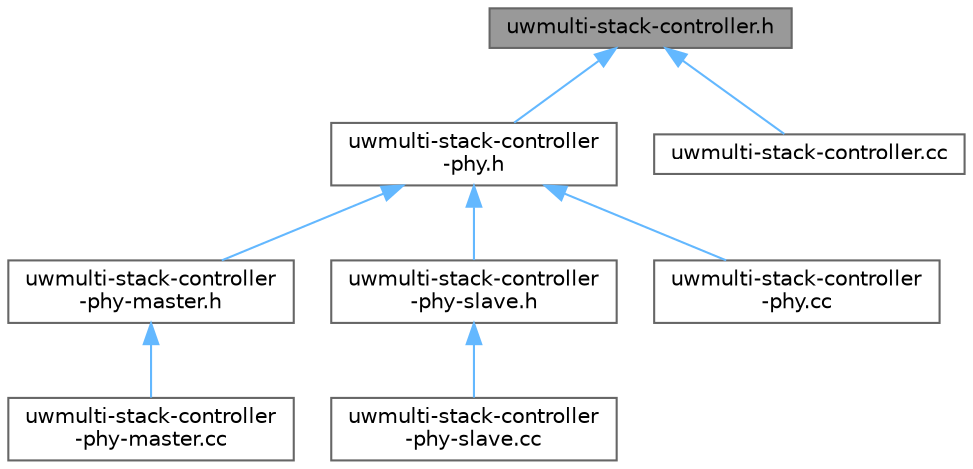 digraph "uwmulti-stack-controller.h"
{
 // LATEX_PDF_SIZE
  bgcolor="transparent";
  edge [fontname=Helvetica,fontsize=10,labelfontname=Helvetica,labelfontsize=10];
  node [fontname=Helvetica,fontsize=10,shape=box,height=0.2,width=0.4];
  Node1 [id="Node000001",label="uwmulti-stack-controller.h",height=0.2,width=0.4,color="gray40", fillcolor="grey60", style="filled", fontcolor="black",tooltip="Definition of UwMultiStackController class."];
  Node1 -> Node2 [id="edge1_Node000001_Node000002",dir="back",color="steelblue1",style="solid",tooltip=" "];
  Node2 [id="Node000002",label="uwmulti-stack-controller\l-phy.h",height=0.2,width=0.4,color="grey40", fillcolor="white", style="filled",URL="$uwmulti-stack-controller-phy_8h.html",tooltip="Definition of UwMultiStackControllerPhy class."];
  Node2 -> Node3 [id="edge2_Node000002_Node000003",dir="back",color="steelblue1",style="solid",tooltip=" "];
  Node3 [id="Node000003",label="uwmulti-stack-controller\l-phy-master.h",height=0.2,width=0.4,color="grey40", fillcolor="white", style="filled",URL="$uwmulti-stack-controller-phy-master_8h.html",tooltip="Definition of UwMultiStackControllerPhyMaster class. This controller can switch from TWO layers thank..."];
  Node3 -> Node4 [id="edge3_Node000003_Node000004",dir="back",color="steelblue1",style="solid",tooltip=" "];
  Node4 [id="Node000004",label="uwmulti-stack-controller\l-phy-master.cc",height=0.2,width=0.4,color="grey40", fillcolor="white", style="filled",URL="$uwmulti-stack-controller-phy-master_8cc.html",tooltip="Implementation of UwMultiStackControllerPhyMaster class."];
  Node2 -> Node5 [id="edge4_Node000002_Node000005",dir="back",color="steelblue1",style="solid",tooltip=" "];
  Node5 [id="Node000005",label="uwmulti-stack-controller\l-phy-slave.h",height=0.2,width=0.4,color="grey40", fillcolor="white", style="filled",URL="$uwmulti-stack-controller-phy-slave_8h.html",tooltip="Definition of UwMultiStackControllerPhySlave class."];
  Node5 -> Node6 [id="edge5_Node000005_Node000006",dir="back",color="steelblue1",style="solid",tooltip=" "];
  Node6 [id="Node000006",label="uwmulti-stack-controller\l-phy-slave.cc",height=0.2,width=0.4,color="grey40", fillcolor="white", style="filled",URL="$uwmulti-stack-controller-phy-slave_8cc.html",tooltip="Implementation of UwMultiStackControllerPhySlave class."];
  Node2 -> Node7 [id="edge6_Node000002_Node000007",dir="back",color="steelblue1",style="solid",tooltip=" "];
  Node7 [id="Node000007",label="uwmulti-stack-controller\l-phy.cc",height=0.2,width=0.4,color="grey40", fillcolor="white", style="filled",URL="$uwmulti-stack-controller-phy_8cc.html",tooltip="Implementation of UwMultiStackControllerPhy class."];
  Node1 -> Node8 [id="edge7_Node000001_Node000008",dir="back",color="steelblue1",style="solid",tooltip=" "];
  Node8 [id="Node000008",label="uwmulti-stack-controller.cc",height=0.2,width=0.4,color="grey40", fillcolor="white", style="filled",URL="$uwmulti-stack-controller_8cc.html",tooltip="Implementation of UwMultiStackController class."];
}
